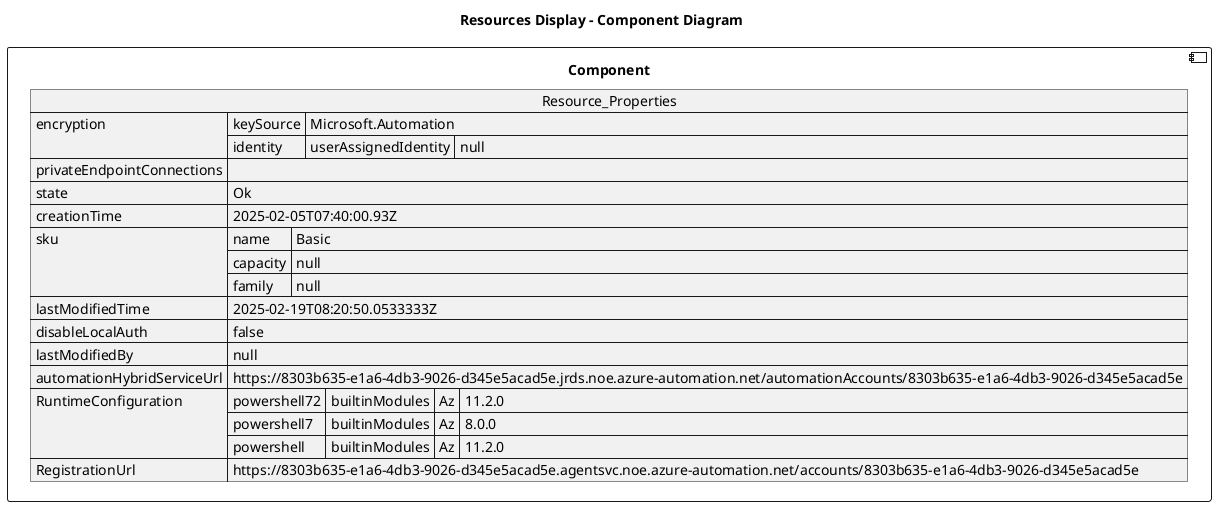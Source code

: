 @startuml

title Resources Display - Component Diagram

component Component {

json  Resource_Properties {
  "encryption": {
    "keySource": "Microsoft.Automation",
    "identity": {
      "userAssignedIdentity": null
    }
  },
  "privateEndpointConnections": [],
  "state": "Ok",
  "creationTime": "2025-02-05T07:40:00.93Z",
  "sku": {
    "name": "Basic",
    "capacity": null,
    "family": null
  },
  "lastModifiedTime": "2025-02-19T08:20:50.0533333Z",
  "disableLocalAuth": false,
  "lastModifiedBy": null,
  "automationHybridServiceUrl": "https://8303b635-e1a6-4db3-9026-d345e5acad5e.jrds.noe.azure-automation.net/automationAccounts/8303b635-e1a6-4db3-9026-d345e5acad5e",
  "RuntimeConfiguration": {
    "powershell72": {
      "builtinModules": {
        "Az": "11.2.0"
      }
    },
    "powershell7": {
      "builtinModules": {
        "Az": "8.0.0"
      }
    },
    "powershell": {
      "builtinModules": {
        "Az": "11.2.0"
      }
    }
  },
  "RegistrationUrl": "https://8303b635-e1a6-4db3-9026-d345e5acad5e.agentsvc.noe.azure-automation.net/accounts/8303b635-e1a6-4db3-9026-d345e5acad5e"
}
}
@enduml
